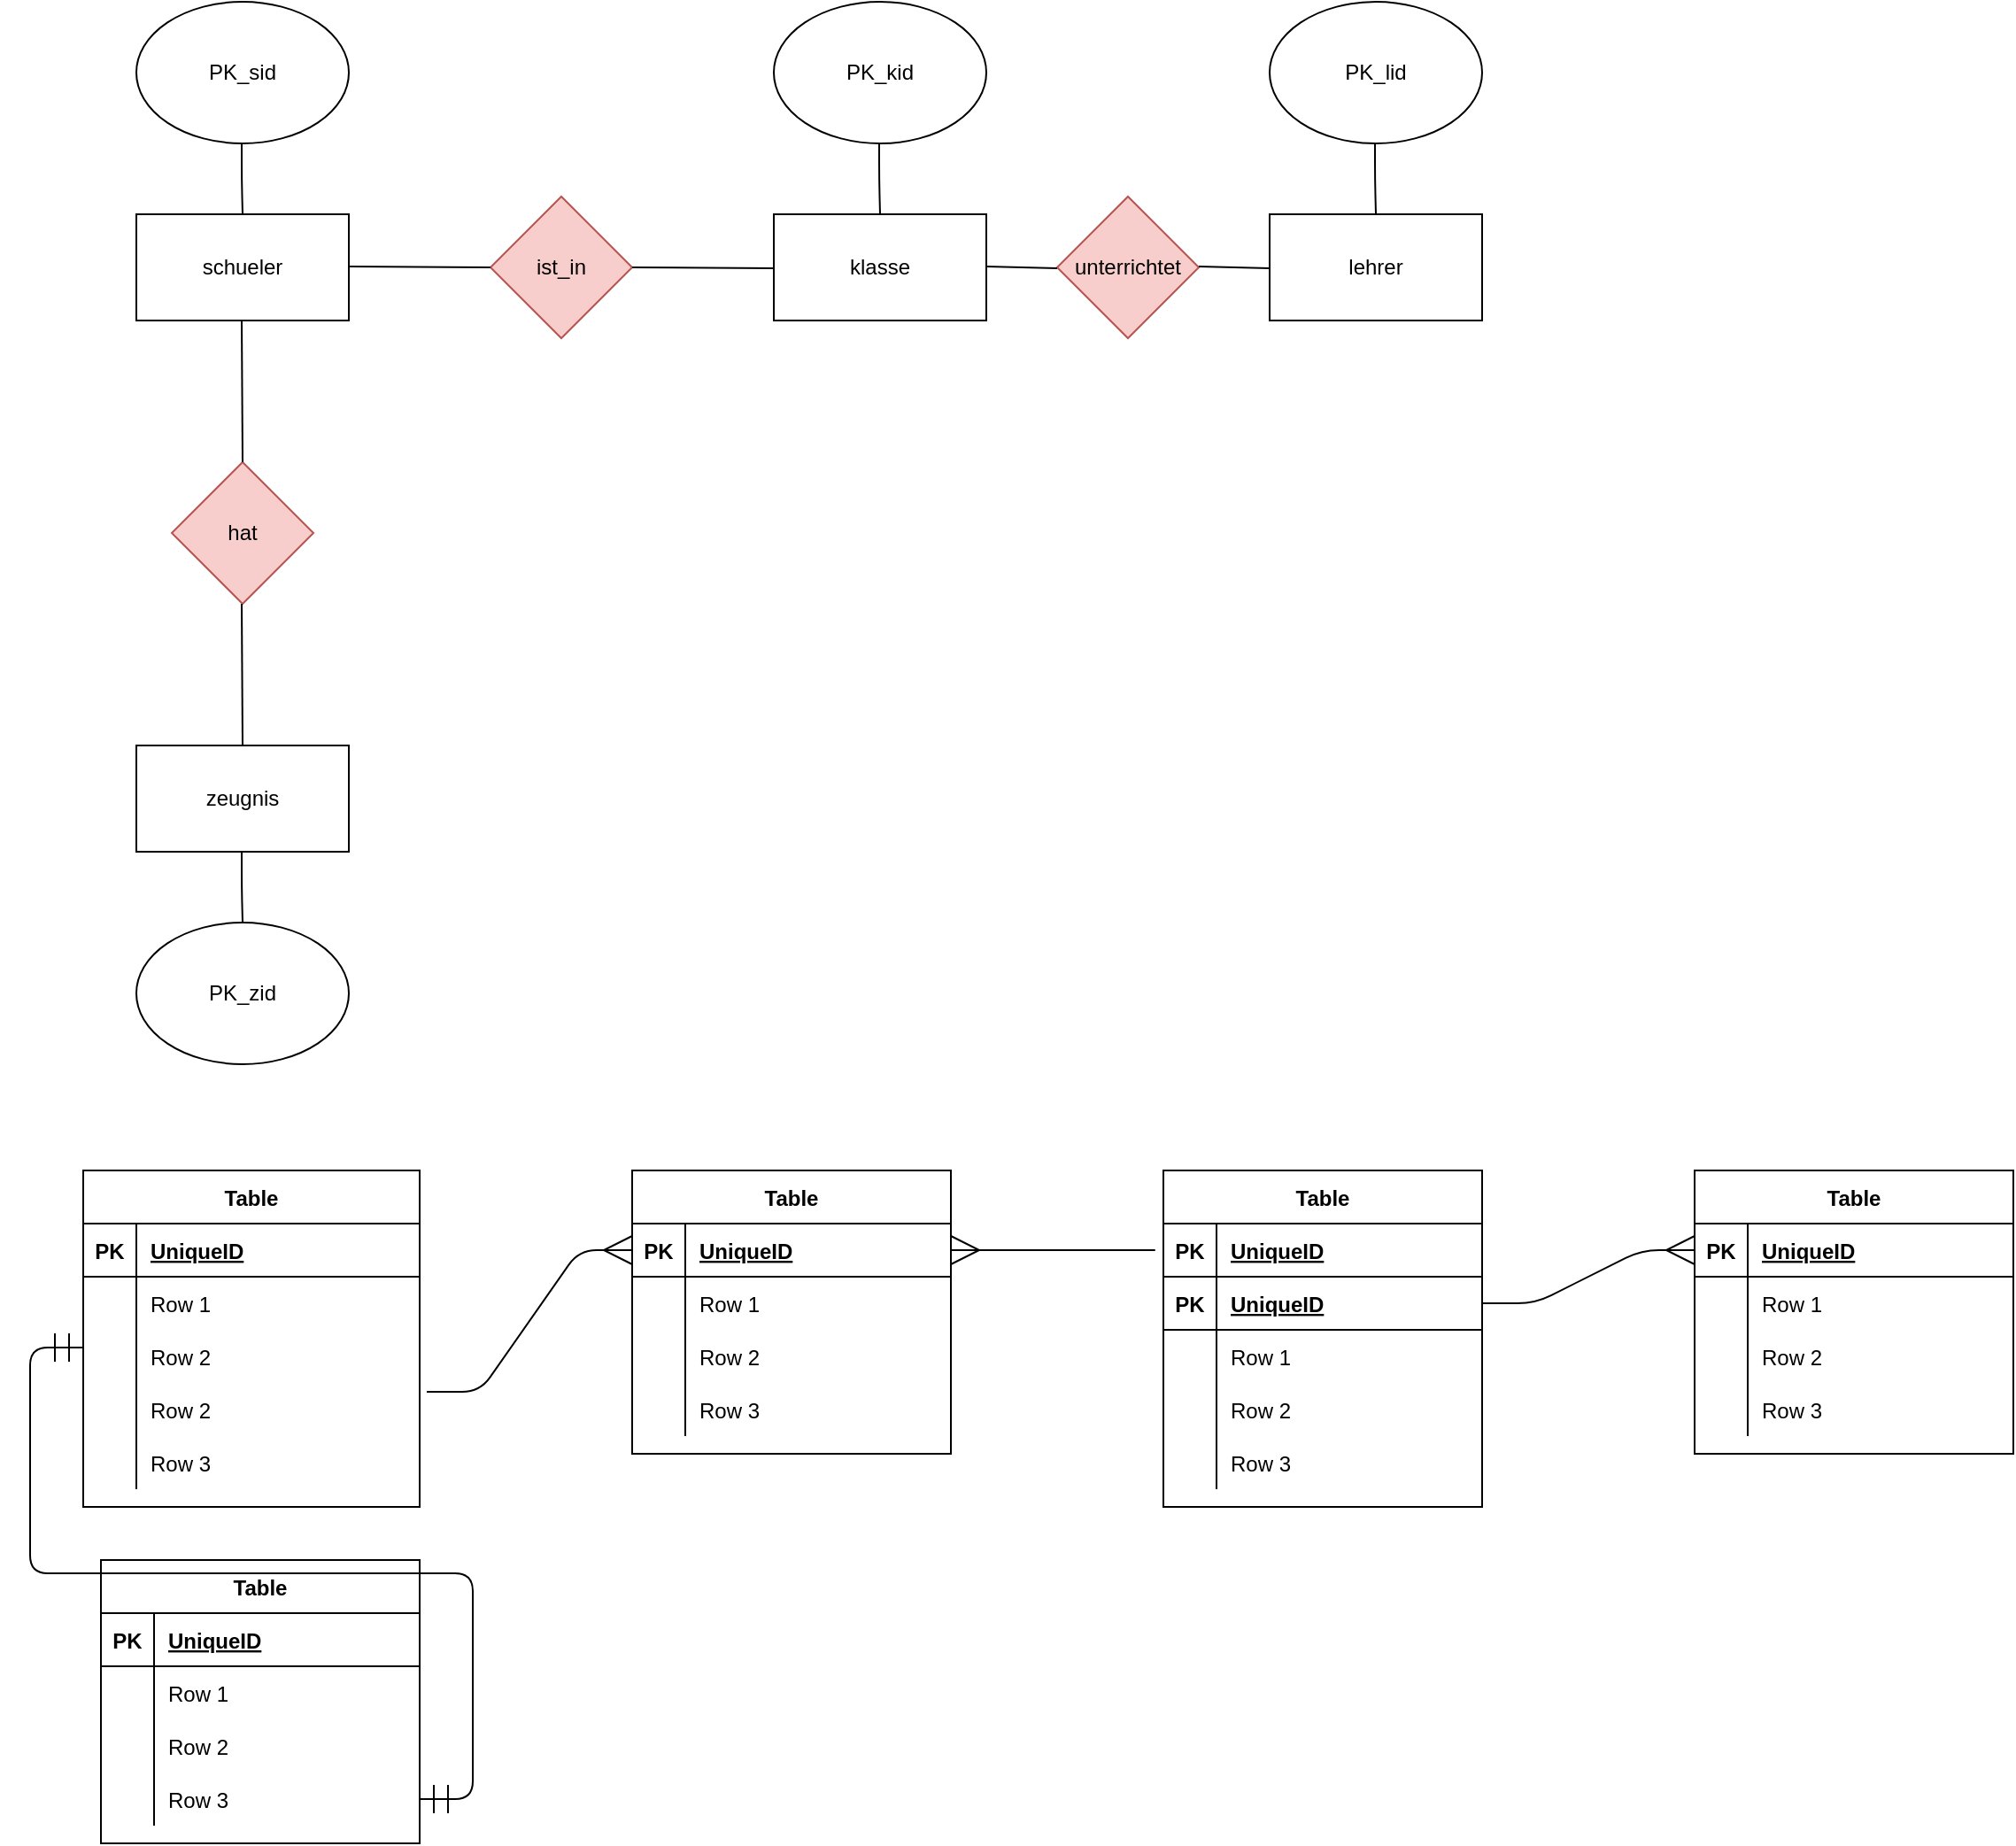 <mxfile version="15.3.5" type="github">
  <diagram id="l9zTHNvztt0lqTnB3oJu" name="Page-1">
    <mxGraphModel dx="2249" dy="882" grid="1" gridSize="10" guides="1" tooltips="1" connect="1" arrows="1" fold="1" page="1" pageScale="1" pageWidth="827" pageHeight="1169" math="0" shadow="0">
      <root>
        <mxCell id="0" />
        <mxCell id="1" parent="0" />
        <mxCell id="uwku8IthLI8MxS6yw4BB-1" value="schueler" style="rounded=0;whiteSpace=wrap;html=1;hachureGap=4;pointerEvents=0;" parent="1" vertex="1">
          <mxGeometry x="40" y="240" width="120" height="60" as="geometry" />
        </mxCell>
        <mxCell id="uwku8IthLI8MxS6yw4BB-2" value="ist_in" style="rhombus;whiteSpace=wrap;html=1;hachureGap=4;pointerEvents=0;fillColor=#f8cecc;strokeColor=#b85450;" parent="1" vertex="1">
          <mxGeometry x="240" y="230" width="80" height="80" as="geometry" />
        </mxCell>
        <mxCell id="uwku8IthLI8MxS6yw4BB-3" value="klasse" style="rounded=0;whiteSpace=wrap;html=1;hachureGap=4;pointerEvents=0;" parent="1" vertex="1">
          <mxGeometry x="400" y="240" width="120" height="60" as="geometry" />
        </mxCell>
        <mxCell id="uwku8IthLI8MxS6yw4BB-4" value="zeugnis" style="rounded=0;whiteSpace=wrap;html=1;hachureGap=4;pointerEvents=0;" parent="1" vertex="1">
          <mxGeometry x="40" y="540" width="120" height="60" as="geometry" />
        </mxCell>
        <mxCell id="uwku8IthLI8MxS6yw4BB-5" value="hat" style="rhombus;whiteSpace=wrap;html=1;hachureGap=4;pointerEvents=0;fillColor=#f8cecc;strokeColor=#b85450;" parent="1" vertex="1">
          <mxGeometry x="60" y="380" width="80" height="80" as="geometry" />
        </mxCell>
        <mxCell id="uwku8IthLI8MxS6yw4BB-6" value="lehrer" style="rounded=0;whiteSpace=wrap;html=1;hachureGap=4;pointerEvents=0;" parent="1" vertex="1">
          <mxGeometry x="680" y="240" width="120" height="60" as="geometry" />
        </mxCell>
        <mxCell id="uwku8IthLI8MxS6yw4BB-7" value="unterrichtet" style="rhombus;whiteSpace=wrap;html=1;hachureGap=4;pointerEvents=0;fillColor=#f8cecc;strokeColor=#b85450;" parent="1" vertex="1">
          <mxGeometry x="560" y="230" width="80" height="80" as="geometry" />
        </mxCell>
        <mxCell id="uwku8IthLI8MxS6yw4BB-9" value="PK_zid" style="ellipse;whiteSpace=wrap;html=1;hachureGap=4;pointerEvents=0;" parent="1" vertex="1">
          <mxGeometry x="40" y="640" width="120" height="80" as="geometry" />
        </mxCell>
        <mxCell id="uwku8IthLI8MxS6yw4BB-10" value="PK_lid" style="ellipse;whiteSpace=wrap;html=1;hachureGap=4;pointerEvents=0;" parent="1" vertex="1">
          <mxGeometry x="680" y="120" width="120" height="80" as="geometry" />
        </mxCell>
        <mxCell id="uwku8IthLI8MxS6yw4BB-11" value="PK_kid" style="ellipse;whiteSpace=wrap;html=1;hachureGap=4;pointerEvents=0;" parent="1" vertex="1">
          <mxGeometry x="400" y="120" width="120" height="80" as="geometry" />
        </mxCell>
        <mxCell id="uwku8IthLI8MxS6yw4BB-12" value="PK_sid" style="ellipse;whiteSpace=wrap;html=1;hachureGap=4;pointerEvents=0;" parent="1" vertex="1">
          <mxGeometry x="40" y="120" width="120" height="80" as="geometry" />
        </mxCell>
        <mxCell id="uwku8IthLI8MxS6yw4BB-19" value="" style="endArrow=none;html=1;startSize=14;endSize=14;sourcePerimeterSpacing=8;targetPerimeterSpacing=8;" parent="1" edge="1">
          <mxGeometry width="50" height="50" relative="1" as="geometry">
            <mxPoint x="160" y="269.5" as="sourcePoint" />
            <mxPoint x="240" y="270" as="targetPoint" />
          </mxGeometry>
        </mxCell>
        <mxCell id="uwku8IthLI8MxS6yw4BB-20" value="" style="endArrow=none;html=1;startSize=14;endSize=14;sourcePerimeterSpacing=8;targetPerimeterSpacing=8;" parent="1" edge="1">
          <mxGeometry width="50" height="50" relative="1" as="geometry">
            <mxPoint x="320" y="270" as="sourcePoint" />
            <mxPoint x="400" y="270.5" as="targetPoint" />
          </mxGeometry>
        </mxCell>
        <mxCell id="uwku8IthLI8MxS6yw4BB-21" value="" style="endArrow=none;html=1;startSize=14;endSize=14;sourcePerimeterSpacing=8;targetPerimeterSpacing=8;" parent="1" edge="1">
          <mxGeometry width="50" height="50" relative="1" as="geometry">
            <mxPoint x="520" y="269.5" as="sourcePoint" />
            <mxPoint x="560" y="270.5" as="targetPoint" />
          </mxGeometry>
        </mxCell>
        <mxCell id="uwku8IthLI8MxS6yw4BB-22" value="" style="endArrow=none;html=1;startSize=14;endSize=14;sourcePerimeterSpacing=8;targetPerimeterSpacing=8;" parent="1" edge="1">
          <mxGeometry width="50" height="50" relative="1" as="geometry">
            <mxPoint x="640" y="269.5" as="sourcePoint" />
            <mxPoint x="680" y="270.5" as="targetPoint" />
          </mxGeometry>
        </mxCell>
        <mxCell id="uwku8IthLI8MxS6yw4BB-23" value="" style="endArrow=none;html=1;startSize=14;endSize=14;sourcePerimeterSpacing=8;targetPerimeterSpacing=8;" parent="1" edge="1">
          <mxGeometry width="50" height="50" relative="1" as="geometry">
            <mxPoint x="100" y="380" as="sourcePoint" />
            <mxPoint x="99.5" y="300" as="targetPoint" />
          </mxGeometry>
        </mxCell>
        <mxCell id="uwku8IthLI8MxS6yw4BB-24" value="" style="endArrow=none;html=1;startSize=14;endSize=14;sourcePerimeterSpacing=8;targetPerimeterSpacing=8;" parent="1" edge="1">
          <mxGeometry width="50" height="50" relative="1" as="geometry">
            <mxPoint x="100" y="540" as="sourcePoint" />
            <mxPoint x="99.5" y="460" as="targetPoint" />
          </mxGeometry>
        </mxCell>
        <mxCell id="uwku8IthLI8MxS6yw4BB-25" value="" style="endArrow=none;html=1;startSize=14;endSize=14;sourcePerimeterSpacing=8;targetPerimeterSpacing=8;" parent="1" edge="1">
          <mxGeometry width="50" height="50" relative="1" as="geometry">
            <mxPoint x="100" y="240" as="sourcePoint" />
            <mxPoint x="99.5" y="200" as="targetPoint" />
            <Array as="points">
              <mxPoint x="99.5" y="220" />
            </Array>
          </mxGeometry>
        </mxCell>
        <mxCell id="uwku8IthLI8MxS6yw4BB-29" value="" style="endArrow=none;html=1;startSize=14;endSize=14;sourcePerimeterSpacing=8;targetPerimeterSpacing=8;" parent="1" edge="1">
          <mxGeometry width="50" height="50" relative="1" as="geometry">
            <mxPoint x="460" y="240" as="sourcePoint" />
            <mxPoint x="459.5" y="200" as="targetPoint" />
            <Array as="points">
              <mxPoint x="459.5" y="220" />
            </Array>
          </mxGeometry>
        </mxCell>
        <mxCell id="uwku8IthLI8MxS6yw4BB-30" value="" style="endArrow=none;html=1;startSize=14;endSize=14;sourcePerimeterSpacing=8;targetPerimeterSpacing=8;" parent="1" edge="1">
          <mxGeometry width="50" height="50" relative="1" as="geometry">
            <mxPoint x="740" y="240" as="sourcePoint" />
            <mxPoint x="739.5" y="200" as="targetPoint" />
            <Array as="points">
              <mxPoint x="739.5" y="220" />
            </Array>
          </mxGeometry>
        </mxCell>
        <mxCell id="uwku8IthLI8MxS6yw4BB-31" value="" style="endArrow=none;html=1;startSize=14;endSize=14;sourcePerimeterSpacing=8;targetPerimeterSpacing=8;" parent="1" edge="1">
          <mxGeometry width="50" height="50" relative="1" as="geometry">
            <mxPoint x="100" y="640" as="sourcePoint" />
            <mxPoint x="99.5" y="600" as="targetPoint" />
            <Array as="points">
              <mxPoint x="99.5" y="620" />
            </Array>
          </mxGeometry>
        </mxCell>
        <mxCell id="_LBKoJAkZJesUVA8t2-P-1" value="Table" style="shape=table;startSize=30;container=1;collapsible=1;childLayout=tableLayout;fixedRows=1;rowLines=0;fontStyle=1;align=center;resizeLast=1;hachureGap=4;pointerEvents=0;" vertex="1" parent="1">
          <mxGeometry x="10" y="780" width="190" height="190" as="geometry" />
        </mxCell>
        <mxCell id="_LBKoJAkZJesUVA8t2-P-2" value="" style="shape=partialRectangle;collapsible=0;dropTarget=0;pointerEvents=0;fillColor=none;top=0;left=0;bottom=1;right=0;points=[[0,0.5],[1,0.5]];portConstraint=eastwest;" vertex="1" parent="_LBKoJAkZJesUVA8t2-P-1">
          <mxGeometry y="30" width="190" height="30" as="geometry" />
        </mxCell>
        <mxCell id="_LBKoJAkZJesUVA8t2-P-3" value="PK" style="shape=partialRectangle;connectable=0;fillColor=none;top=0;left=0;bottom=0;right=0;fontStyle=1;overflow=hidden;" vertex="1" parent="_LBKoJAkZJesUVA8t2-P-2">
          <mxGeometry width="30" height="30" as="geometry">
            <mxRectangle width="30" height="30" as="alternateBounds" />
          </mxGeometry>
        </mxCell>
        <mxCell id="_LBKoJAkZJesUVA8t2-P-4" value="UniqueID" style="shape=partialRectangle;connectable=0;fillColor=none;top=0;left=0;bottom=0;right=0;align=left;spacingLeft=6;fontStyle=5;overflow=hidden;" vertex="1" parent="_LBKoJAkZJesUVA8t2-P-2">
          <mxGeometry x="30" width="160" height="30" as="geometry">
            <mxRectangle width="160" height="30" as="alternateBounds" />
          </mxGeometry>
        </mxCell>
        <mxCell id="_LBKoJAkZJesUVA8t2-P-5" value="" style="shape=partialRectangle;collapsible=0;dropTarget=0;pointerEvents=0;fillColor=none;top=0;left=0;bottom=0;right=0;points=[[0,0.5],[1,0.5]];portConstraint=eastwest;" vertex="1" parent="_LBKoJAkZJesUVA8t2-P-1">
          <mxGeometry y="60" width="190" height="30" as="geometry" />
        </mxCell>
        <mxCell id="_LBKoJAkZJesUVA8t2-P-6" value="" style="shape=partialRectangle;connectable=0;fillColor=none;top=0;left=0;bottom=0;right=0;editable=1;overflow=hidden;" vertex="1" parent="_LBKoJAkZJesUVA8t2-P-5">
          <mxGeometry width="30" height="30" as="geometry">
            <mxRectangle width="30" height="30" as="alternateBounds" />
          </mxGeometry>
        </mxCell>
        <mxCell id="_LBKoJAkZJesUVA8t2-P-7" value="Row 1" style="shape=partialRectangle;connectable=0;fillColor=none;top=0;left=0;bottom=0;right=0;align=left;spacingLeft=6;overflow=hidden;" vertex="1" parent="_LBKoJAkZJesUVA8t2-P-5">
          <mxGeometry x="30" width="160" height="30" as="geometry">
            <mxRectangle width="160" height="30" as="alternateBounds" />
          </mxGeometry>
        </mxCell>
        <mxCell id="_LBKoJAkZJesUVA8t2-P-68" value="" style="shape=partialRectangle;collapsible=0;dropTarget=0;pointerEvents=0;fillColor=none;top=0;left=0;bottom=0;right=0;points=[[0,0.5],[1,0.5]];portConstraint=eastwest;" vertex="1" parent="_LBKoJAkZJesUVA8t2-P-1">
          <mxGeometry y="90" width="190" height="30" as="geometry" />
        </mxCell>
        <mxCell id="_LBKoJAkZJesUVA8t2-P-69" value="" style="shape=partialRectangle;connectable=0;fillColor=none;top=0;left=0;bottom=0;right=0;editable=1;overflow=hidden;" vertex="1" parent="_LBKoJAkZJesUVA8t2-P-68">
          <mxGeometry width="30" height="30" as="geometry">
            <mxRectangle width="30" height="30" as="alternateBounds" />
          </mxGeometry>
        </mxCell>
        <mxCell id="_LBKoJAkZJesUVA8t2-P-70" value="Row 2" style="shape=partialRectangle;connectable=0;fillColor=none;top=0;left=0;bottom=0;right=0;align=left;spacingLeft=6;overflow=hidden;" vertex="1" parent="_LBKoJAkZJesUVA8t2-P-68">
          <mxGeometry x="30" width="160" height="30" as="geometry">
            <mxRectangle width="160" height="30" as="alternateBounds" />
          </mxGeometry>
        </mxCell>
        <mxCell id="_LBKoJAkZJesUVA8t2-P-8" value="" style="shape=partialRectangle;collapsible=0;dropTarget=0;pointerEvents=0;fillColor=none;top=0;left=0;bottom=0;right=0;points=[[0,0.5],[1,0.5]];portConstraint=eastwest;" vertex="1" parent="_LBKoJAkZJesUVA8t2-P-1">
          <mxGeometry y="120" width="190" height="30" as="geometry" />
        </mxCell>
        <mxCell id="_LBKoJAkZJesUVA8t2-P-9" value="" style="shape=partialRectangle;connectable=0;fillColor=none;top=0;left=0;bottom=0;right=0;editable=1;overflow=hidden;" vertex="1" parent="_LBKoJAkZJesUVA8t2-P-8">
          <mxGeometry width="30" height="30" as="geometry">
            <mxRectangle width="30" height="30" as="alternateBounds" />
          </mxGeometry>
        </mxCell>
        <mxCell id="_LBKoJAkZJesUVA8t2-P-10" value="Row 2" style="shape=partialRectangle;connectable=0;fillColor=none;top=0;left=0;bottom=0;right=0;align=left;spacingLeft=6;overflow=hidden;" vertex="1" parent="_LBKoJAkZJesUVA8t2-P-8">
          <mxGeometry x="30" width="160" height="30" as="geometry">
            <mxRectangle width="160" height="30" as="alternateBounds" />
          </mxGeometry>
        </mxCell>
        <mxCell id="_LBKoJAkZJesUVA8t2-P-11" value="" style="shape=partialRectangle;collapsible=0;dropTarget=0;pointerEvents=0;fillColor=none;top=0;left=0;bottom=0;right=0;points=[[0,0.5],[1,0.5]];portConstraint=eastwest;" vertex="1" parent="_LBKoJAkZJesUVA8t2-P-1">
          <mxGeometry y="150" width="190" height="30" as="geometry" />
        </mxCell>
        <mxCell id="_LBKoJAkZJesUVA8t2-P-12" value="" style="shape=partialRectangle;connectable=0;fillColor=none;top=0;left=0;bottom=0;right=0;editable=1;overflow=hidden;" vertex="1" parent="_LBKoJAkZJesUVA8t2-P-11">
          <mxGeometry width="30" height="30" as="geometry">
            <mxRectangle width="30" height="30" as="alternateBounds" />
          </mxGeometry>
        </mxCell>
        <mxCell id="_LBKoJAkZJesUVA8t2-P-13" value="Row 3" style="shape=partialRectangle;connectable=0;fillColor=none;top=0;left=0;bottom=0;right=0;align=left;spacingLeft=6;overflow=hidden;" vertex="1" parent="_LBKoJAkZJesUVA8t2-P-11">
          <mxGeometry x="30" width="160" height="30" as="geometry">
            <mxRectangle width="160" height="30" as="alternateBounds" />
          </mxGeometry>
        </mxCell>
        <mxCell id="_LBKoJAkZJesUVA8t2-P-14" value="Table" style="shape=table;startSize=30;container=1;collapsible=1;childLayout=tableLayout;fixedRows=1;rowLines=0;fontStyle=1;align=center;resizeLast=1;hachureGap=4;pointerEvents=0;" vertex="1" parent="1">
          <mxGeometry x="20" y="1000" width="180" height="160" as="geometry" />
        </mxCell>
        <mxCell id="_LBKoJAkZJesUVA8t2-P-15" value="" style="shape=partialRectangle;collapsible=0;dropTarget=0;pointerEvents=0;fillColor=none;top=0;left=0;bottom=1;right=0;points=[[0,0.5],[1,0.5]];portConstraint=eastwest;" vertex="1" parent="_LBKoJAkZJesUVA8t2-P-14">
          <mxGeometry y="30" width="180" height="30" as="geometry" />
        </mxCell>
        <mxCell id="_LBKoJAkZJesUVA8t2-P-16" value="PK" style="shape=partialRectangle;connectable=0;fillColor=none;top=0;left=0;bottom=0;right=0;fontStyle=1;overflow=hidden;" vertex="1" parent="_LBKoJAkZJesUVA8t2-P-15">
          <mxGeometry width="30" height="30" as="geometry">
            <mxRectangle width="30" height="30" as="alternateBounds" />
          </mxGeometry>
        </mxCell>
        <mxCell id="_LBKoJAkZJesUVA8t2-P-17" value="UniqueID" style="shape=partialRectangle;connectable=0;fillColor=none;top=0;left=0;bottom=0;right=0;align=left;spacingLeft=6;fontStyle=5;overflow=hidden;" vertex="1" parent="_LBKoJAkZJesUVA8t2-P-15">
          <mxGeometry x="30" width="150" height="30" as="geometry">
            <mxRectangle width="150" height="30" as="alternateBounds" />
          </mxGeometry>
        </mxCell>
        <mxCell id="_LBKoJAkZJesUVA8t2-P-18" value="" style="shape=partialRectangle;collapsible=0;dropTarget=0;pointerEvents=0;fillColor=none;top=0;left=0;bottom=0;right=0;points=[[0,0.5],[1,0.5]];portConstraint=eastwest;" vertex="1" parent="_LBKoJAkZJesUVA8t2-P-14">
          <mxGeometry y="60" width="180" height="30" as="geometry" />
        </mxCell>
        <mxCell id="_LBKoJAkZJesUVA8t2-P-19" value="" style="shape=partialRectangle;connectable=0;fillColor=none;top=0;left=0;bottom=0;right=0;editable=1;overflow=hidden;" vertex="1" parent="_LBKoJAkZJesUVA8t2-P-18">
          <mxGeometry width="30" height="30" as="geometry">
            <mxRectangle width="30" height="30" as="alternateBounds" />
          </mxGeometry>
        </mxCell>
        <mxCell id="_LBKoJAkZJesUVA8t2-P-20" value="Row 1" style="shape=partialRectangle;connectable=0;fillColor=none;top=0;left=0;bottom=0;right=0;align=left;spacingLeft=6;overflow=hidden;" vertex="1" parent="_LBKoJAkZJesUVA8t2-P-18">
          <mxGeometry x="30" width="150" height="30" as="geometry">
            <mxRectangle width="150" height="30" as="alternateBounds" />
          </mxGeometry>
        </mxCell>
        <mxCell id="_LBKoJAkZJesUVA8t2-P-21" value="" style="shape=partialRectangle;collapsible=0;dropTarget=0;pointerEvents=0;fillColor=none;top=0;left=0;bottom=0;right=0;points=[[0,0.5],[1,0.5]];portConstraint=eastwest;" vertex="1" parent="_LBKoJAkZJesUVA8t2-P-14">
          <mxGeometry y="90" width="180" height="30" as="geometry" />
        </mxCell>
        <mxCell id="_LBKoJAkZJesUVA8t2-P-22" value="" style="shape=partialRectangle;connectable=0;fillColor=none;top=0;left=0;bottom=0;right=0;editable=1;overflow=hidden;" vertex="1" parent="_LBKoJAkZJesUVA8t2-P-21">
          <mxGeometry width="30" height="30" as="geometry">
            <mxRectangle width="30" height="30" as="alternateBounds" />
          </mxGeometry>
        </mxCell>
        <mxCell id="_LBKoJAkZJesUVA8t2-P-23" value="Row 2" style="shape=partialRectangle;connectable=0;fillColor=none;top=0;left=0;bottom=0;right=0;align=left;spacingLeft=6;overflow=hidden;" vertex="1" parent="_LBKoJAkZJesUVA8t2-P-21">
          <mxGeometry x="30" width="150" height="30" as="geometry">
            <mxRectangle width="150" height="30" as="alternateBounds" />
          </mxGeometry>
        </mxCell>
        <mxCell id="_LBKoJAkZJesUVA8t2-P-24" value="" style="shape=partialRectangle;collapsible=0;dropTarget=0;pointerEvents=0;fillColor=none;top=0;left=0;bottom=0;right=0;points=[[0,0.5],[1,0.5]];portConstraint=eastwest;" vertex="1" parent="_LBKoJAkZJesUVA8t2-P-14">
          <mxGeometry y="120" width="180" height="30" as="geometry" />
        </mxCell>
        <mxCell id="_LBKoJAkZJesUVA8t2-P-25" value="" style="shape=partialRectangle;connectable=0;fillColor=none;top=0;left=0;bottom=0;right=0;editable=1;overflow=hidden;" vertex="1" parent="_LBKoJAkZJesUVA8t2-P-24">
          <mxGeometry width="30" height="30" as="geometry">
            <mxRectangle width="30" height="30" as="alternateBounds" />
          </mxGeometry>
        </mxCell>
        <mxCell id="_LBKoJAkZJesUVA8t2-P-26" value="Row 3" style="shape=partialRectangle;connectable=0;fillColor=none;top=0;left=0;bottom=0;right=0;align=left;spacingLeft=6;overflow=hidden;" vertex="1" parent="_LBKoJAkZJesUVA8t2-P-24">
          <mxGeometry x="30" width="150" height="30" as="geometry">
            <mxRectangle width="150" height="30" as="alternateBounds" />
          </mxGeometry>
        </mxCell>
        <mxCell id="_LBKoJAkZJesUVA8t2-P-27" value="Table" style="shape=table;startSize=30;container=1;collapsible=1;childLayout=tableLayout;fixedRows=1;rowLines=0;fontStyle=1;align=center;resizeLast=1;hachureGap=4;pointerEvents=0;" vertex="1" parent="1">
          <mxGeometry x="320" y="780" width="180" height="160" as="geometry" />
        </mxCell>
        <mxCell id="_LBKoJAkZJesUVA8t2-P-28" value="" style="shape=partialRectangle;collapsible=0;dropTarget=0;pointerEvents=0;fillColor=none;top=0;left=0;bottom=1;right=0;points=[[0,0.5],[1,0.5]];portConstraint=eastwest;" vertex="1" parent="_LBKoJAkZJesUVA8t2-P-27">
          <mxGeometry y="30" width="180" height="30" as="geometry" />
        </mxCell>
        <mxCell id="_LBKoJAkZJesUVA8t2-P-29" value="PK" style="shape=partialRectangle;connectable=0;fillColor=none;top=0;left=0;bottom=0;right=0;fontStyle=1;overflow=hidden;" vertex="1" parent="_LBKoJAkZJesUVA8t2-P-28">
          <mxGeometry width="30" height="30" as="geometry">
            <mxRectangle width="30" height="30" as="alternateBounds" />
          </mxGeometry>
        </mxCell>
        <mxCell id="_LBKoJAkZJesUVA8t2-P-30" value="UniqueID" style="shape=partialRectangle;connectable=0;fillColor=none;top=0;left=0;bottom=0;right=0;align=left;spacingLeft=6;fontStyle=5;overflow=hidden;" vertex="1" parent="_LBKoJAkZJesUVA8t2-P-28">
          <mxGeometry x="30" width="150" height="30" as="geometry">
            <mxRectangle width="150" height="30" as="alternateBounds" />
          </mxGeometry>
        </mxCell>
        <mxCell id="_LBKoJAkZJesUVA8t2-P-31" value="" style="shape=partialRectangle;collapsible=0;dropTarget=0;pointerEvents=0;fillColor=none;top=0;left=0;bottom=0;right=0;points=[[0,0.5],[1,0.5]];portConstraint=eastwest;" vertex="1" parent="_LBKoJAkZJesUVA8t2-P-27">
          <mxGeometry y="60" width="180" height="30" as="geometry" />
        </mxCell>
        <mxCell id="_LBKoJAkZJesUVA8t2-P-32" value="" style="shape=partialRectangle;connectable=0;fillColor=none;top=0;left=0;bottom=0;right=0;editable=1;overflow=hidden;" vertex="1" parent="_LBKoJAkZJesUVA8t2-P-31">
          <mxGeometry width="30" height="30" as="geometry">
            <mxRectangle width="30" height="30" as="alternateBounds" />
          </mxGeometry>
        </mxCell>
        <mxCell id="_LBKoJAkZJesUVA8t2-P-33" value="Row 1" style="shape=partialRectangle;connectable=0;fillColor=none;top=0;left=0;bottom=0;right=0;align=left;spacingLeft=6;overflow=hidden;" vertex="1" parent="_LBKoJAkZJesUVA8t2-P-31">
          <mxGeometry x="30" width="150" height="30" as="geometry">
            <mxRectangle width="150" height="30" as="alternateBounds" />
          </mxGeometry>
        </mxCell>
        <mxCell id="_LBKoJAkZJesUVA8t2-P-34" value="" style="shape=partialRectangle;collapsible=0;dropTarget=0;pointerEvents=0;fillColor=none;top=0;left=0;bottom=0;right=0;points=[[0,0.5],[1,0.5]];portConstraint=eastwest;" vertex="1" parent="_LBKoJAkZJesUVA8t2-P-27">
          <mxGeometry y="90" width="180" height="30" as="geometry" />
        </mxCell>
        <mxCell id="_LBKoJAkZJesUVA8t2-P-35" value="" style="shape=partialRectangle;connectable=0;fillColor=none;top=0;left=0;bottom=0;right=0;editable=1;overflow=hidden;" vertex="1" parent="_LBKoJAkZJesUVA8t2-P-34">
          <mxGeometry width="30" height="30" as="geometry">
            <mxRectangle width="30" height="30" as="alternateBounds" />
          </mxGeometry>
        </mxCell>
        <mxCell id="_LBKoJAkZJesUVA8t2-P-36" value="Row 2" style="shape=partialRectangle;connectable=0;fillColor=none;top=0;left=0;bottom=0;right=0;align=left;spacingLeft=6;overflow=hidden;" vertex="1" parent="_LBKoJAkZJesUVA8t2-P-34">
          <mxGeometry x="30" width="150" height="30" as="geometry">
            <mxRectangle width="150" height="30" as="alternateBounds" />
          </mxGeometry>
        </mxCell>
        <mxCell id="_LBKoJAkZJesUVA8t2-P-37" value="" style="shape=partialRectangle;collapsible=0;dropTarget=0;pointerEvents=0;fillColor=none;top=0;left=0;bottom=0;right=0;points=[[0,0.5],[1,0.5]];portConstraint=eastwest;" vertex="1" parent="_LBKoJAkZJesUVA8t2-P-27">
          <mxGeometry y="120" width="180" height="30" as="geometry" />
        </mxCell>
        <mxCell id="_LBKoJAkZJesUVA8t2-P-38" value="" style="shape=partialRectangle;connectable=0;fillColor=none;top=0;left=0;bottom=0;right=0;editable=1;overflow=hidden;" vertex="1" parent="_LBKoJAkZJesUVA8t2-P-37">
          <mxGeometry width="30" height="30" as="geometry">
            <mxRectangle width="30" height="30" as="alternateBounds" />
          </mxGeometry>
        </mxCell>
        <mxCell id="_LBKoJAkZJesUVA8t2-P-39" value="Row 3" style="shape=partialRectangle;connectable=0;fillColor=none;top=0;left=0;bottom=0;right=0;align=left;spacingLeft=6;overflow=hidden;" vertex="1" parent="_LBKoJAkZJesUVA8t2-P-37">
          <mxGeometry x="30" width="150" height="30" as="geometry">
            <mxRectangle width="150" height="30" as="alternateBounds" />
          </mxGeometry>
        </mxCell>
        <mxCell id="_LBKoJAkZJesUVA8t2-P-40" value="Table" style="shape=table;startSize=30;container=1;collapsible=1;childLayout=tableLayout;fixedRows=1;rowLines=0;fontStyle=1;align=center;resizeLast=1;hachureGap=4;pointerEvents=0;" vertex="1" parent="1">
          <mxGeometry x="620" y="780" width="180" height="190" as="geometry" />
        </mxCell>
        <mxCell id="_LBKoJAkZJesUVA8t2-P-74" value="" style="shape=partialRectangle;collapsible=0;dropTarget=0;pointerEvents=0;fillColor=none;top=0;left=0;bottom=1;right=0;points=[[0,0.5],[1,0.5]];portConstraint=eastwest;" vertex="1" parent="_LBKoJAkZJesUVA8t2-P-40">
          <mxGeometry y="30" width="180" height="30" as="geometry" />
        </mxCell>
        <mxCell id="_LBKoJAkZJesUVA8t2-P-75" value="PK" style="shape=partialRectangle;connectable=0;fillColor=none;top=0;left=0;bottom=0;right=0;fontStyle=1;overflow=hidden;" vertex="1" parent="_LBKoJAkZJesUVA8t2-P-74">
          <mxGeometry width="30" height="30" as="geometry">
            <mxRectangle width="30" height="30" as="alternateBounds" />
          </mxGeometry>
        </mxCell>
        <mxCell id="_LBKoJAkZJesUVA8t2-P-76" value="UniqueID" style="shape=partialRectangle;connectable=0;fillColor=none;top=0;left=0;bottom=0;right=0;align=left;spacingLeft=6;fontStyle=5;overflow=hidden;" vertex="1" parent="_LBKoJAkZJesUVA8t2-P-74">
          <mxGeometry x="30" width="150" height="30" as="geometry">
            <mxRectangle width="150" height="30" as="alternateBounds" />
          </mxGeometry>
        </mxCell>
        <mxCell id="_LBKoJAkZJesUVA8t2-P-41" value="" style="shape=partialRectangle;collapsible=0;dropTarget=0;pointerEvents=0;fillColor=none;top=0;left=0;bottom=1;right=0;points=[[0,0.5],[1,0.5]];portConstraint=eastwest;" vertex="1" parent="_LBKoJAkZJesUVA8t2-P-40">
          <mxGeometry y="60" width="180" height="30" as="geometry" />
        </mxCell>
        <mxCell id="_LBKoJAkZJesUVA8t2-P-42" value="PK" style="shape=partialRectangle;connectable=0;fillColor=none;top=0;left=0;bottom=0;right=0;fontStyle=1;overflow=hidden;" vertex="1" parent="_LBKoJAkZJesUVA8t2-P-41">
          <mxGeometry width="30" height="30" as="geometry">
            <mxRectangle width="30" height="30" as="alternateBounds" />
          </mxGeometry>
        </mxCell>
        <mxCell id="_LBKoJAkZJesUVA8t2-P-43" value="UniqueID" style="shape=partialRectangle;connectable=0;fillColor=none;top=0;left=0;bottom=0;right=0;align=left;spacingLeft=6;fontStyle=5;overflow=hidden;" vertex="1" parent="_LBKoJAkZJesUVA8t2-P-41">
          <mxGeometry x="30" width="150" height="30" as="geometry">
            <mxRectangle width="150" height="30" as="alternateBounds" />
          </mxGeometry>
        </mxCell>
        <mxCell id="_LBKoJAkZJesUVA8t2-P-44" value="" style="shape=partialRectangle;collapsible=0;dropTarget=0;pointerEvents=0;fillColor=none;top=0;left=0;bottom=0;right=0;points=[[0,0.5],[1,0.5]];portConstraint=eastwest;" vertex="1" parent="_LBKoJAkZJesUVA8t2-P-40">
          <mxGeometry y="90" width="180" height="30" as="geometry" />
        </mxCell>
        <mxCell id="_LBKoJAkZJesUVA8t2-P-45" value="" style="shape=partialRectangle;connectable=0;fillColor=none;top=0;left=0;bottom=0;right=0;editable=1;overflow=hidden;" vertex="1" parent="_LBKoJAkZJesUVA8t2-P-44">
          <mxGeometry width="30" height="30" as="geometry">
            <mxRectangle width="30" height="30" as="alternateBounds" />
          </mxGeometry>
        </mxCell>
        <mxCell id="_LBKoJAkZJesUVA8t2-P-46" value="Row 1" style="shape=partialRectangle;connectable=0;fillColor=none;top=0;left=0;bottom=0;right=0;align=left;spacingLeft=6;overflow=hidden;" vertex="1" parent="_LBKoJAkZJesUVA8t2-P-44">
          <mxGeometry x="30" width="150" height="30" as="geometry">
            <mxRectangle width="150" height="30" as="alternateBounds" />
          </mxGeometry>
        </mxCell>
        <mxCell id="_LBKoJAkZJesUVA8t2-P-47" value="" style="shape=partialRectangle;collapsible=0;dropTarget=0;pointerEvents=0;fillColor=none;top=0;left=0;bottom=0;right=0;points=[[0,0.5],[1,0.5]];portConstraint=eastwest;" vertex="1" parent="_LBKoJAkZJesUVA8t2-P-40">
          <mxGeometry y="120" width="180" height="30" as="geometry" />
        </mxCell>
        <mxCell id="_LBKoJAkZJesUVA8t2-P-48" value="" style="shape=partialRectangle;connectable=0;fillColor=none;top=0;left=0;bottom=0;right=0;editable=1;overflow=hidden;" vertex="1" parent="_LBKoJAkZJesUVA8t2-P-47">
          <mxGeometry width="30" height="30" as="geometry">
            <mxRectangle width="30" height="30" as="alternateBounds" />
          </mxGeometry>
        </mxCell>
        <mxCell id="_LBKoJAkZJesUVA8t2-P-49" value="Row 2" style="shape=partialRectangle;connectable=0;fillColor=none;top=0;left=0;bottom=0;right=0;align=left;spacingLeft=6;overflow=hidden;" vertex="1" parent="_LBKoJAkZJesUVA8t2-P-47">
          <mxGeometry x="30" width="150" height="30" as="geometry">
            <mxRectangle width="150" height="30" as="alternateBounds" />
          </mxGeometry>
        </mxCell>
        <mxCell id="_LBKoJAkZJesUVA8t2-P-50" value="" style="shape=partialRectangle;collapsible=0;dropTarget=0;pointerEvents=0;fillColor=none;top=0;left=0;bottom=0;right=0;points=[[0,0.5],[1,0.5]];portConstraint=eastwest;" vertex="1" parent="_LBKoJAkZJesUVA8t2-P-40">
          <mxGeometry y="150" width="180" height="30" as="geometry" />
        </mxCell>
        <mxCell id="_LBKoJAkZJesUVA8t2-P-51" value="" style="shape=partialRectangle;connectable=0;fillColor=none;top=0;left=0;bottom=0;right=0;editable=1;overflow=hidden;" vertex="1" parent="_LBKoJAkZJesUVA8t2-P-50">
          <mxGeometry width="30" height="30" as="geometry">
            <mxRectangle width="30" height="30" as="alternateBounds" />
          </mxGeometry>
        </mxCell>
        <mxCell id="_LBKoJAkZJesUVA8t2-P-52" value="Row 3" style="shape=partialRectangle;connectable=0;fillColor=none;top=0;left=0;bottom=0;right=0;align=left;spacingLeft=6;overflow=hidden;" vertex="1" parent="_LBKoJAkZJesUVA8t2-P-50">
          <mxGeometry x="30" width="150" height="30" as="geometry">
            <mxRectangle width="150" height="30" as="alternateBounds" />
          </mxGeometry>
        </mxCell>
        <mxCell id="_LBKoJAkZJesUVA8t2-P-53" value="Table" style="shape=table;startSize=30;container=1;collapsible=1;childLayout=tableLayout;fixedRows=1;rowLines=0;fontStyle=1;align=center;resizeLast=1;hachureGap=4;pointerEvents=0;" vertex="1" parent="1">
          <mxGeometry x="920" y="780" width="180" height="160" as="geometry" />
        </mxCell>
        <mxCell id="_LBKoJAkZJesUVA8t2-P-54" value="" style="shape=partialRectangle;collapsible=0;dropTarget=0;pointerEvents=0;fillColor=none;top=0;left=0;bottom=1;right=0;points=[[0,0.5],[1,0.5]];portConstraint=eastwest;" vertex="1" parent="_LBKoJAkZJesUVA8t2-P-53">
          <mxGeometry y="30" width="180" height="30" as="geometry" />
        </mxCell>
        <mxCell id="_LBKoJAkZJesUVA8t2-P-55" value="PK" style="shape=partialRectangle;connectable=0;fillColor=none;top=0;left=0;bottom=0;right=0;fontStyle=1;overflow=hidden;" vertex="1" parent="_LBKoJAkZJesUVA8t2-P-54">
          <mxGeometry width="30" height="30" as="geometry">
            <mxRectangle width="30" height="30" as="alternateBounds" />
          </mxGeometry>
        </mxCell>
        <mxCell id="_LBKoJAkZJesUVA8t2-P-56" value="UniqueID" style="shape=partialRectangle;connectable=0;fillColor=none;top=0;left=0;bottom=0;right=0;align=left;spacingLeft=6;fontStyle=5;overflow=hidden;" vertex="1" parent="_LBKoJAkZJesUVA8t2-P-54">
          <mxGeometry x="30" width="150" height="30" as="geometry">
            <mxRectangle width="150" height="30" as="alternateBounds" />
          </mxGeometry>
        </mxCell>
        <mxCell id="_LBKoJAkZJesUVA8t2-P-57" value="" style="shape=partialRectangle;collapsible=0;dropTarget=0;pointerEvents=0;fillColor=none;top=0;left=0;bottom=0;right=0;points=[[0,0.5],[1,0.5]];portConstraint=eastwest;" vertex="1" parent="_LBKoJAkZJesUVA8t2-P-53">
          <mxGeometry y="60" width="180" height="30" as="geometry" />
        </mxCell>
        <mxCell id="_LBKoJAkZJesUVA8t2-P-58" value="" style="shape=partialRectangle;connectable=0;fillColor=none;top=0;left=0;bottom=0;right=0;editable=1;overflow=hidden;" vertex="1" parent="_LBKoJAkZJesUVA8t2-P-57">
          <mxGeometry width="30" height="30" as="geometry">
            <mxRectangle width="30" height="30" as="alternateBounds" />
          </mxGeometry>
        </mxCell>
        <mxCell id="_LBKoJAkZJesUVA8t2-P-59" value="Row 1" style="shape=partialRectangle;connectable=0;fillColor=none;top=0;left=0;bottom=0;right=0;align=left;spacingLeft=6;overflow=hidden;" vertex="1" parent="_LBKoJAkZJesUVA8t2-P-57">
          <mxGeometry x="30" width="150" height="30" as="geometry">
            <mxRectangle width="150" height="30" as="alternateBounds" />
          </mxGeometry>
        </mxCell>
        <mxCell id="_LBKoJAkZJesUVA8t2-P-60" value="" style="shape=partialRectangle;collapsible=0;dropTarget=0;pointerEvents=0;fillColor=none;top=0;left=0;bottom=0;right=0;points=[[0,0.5],[1,0.5]];portConstraint=eastwest;" vertex="1" parent="_LBKoJAkZJesUVA8t2-P-53">
          <mxGeometry y="90" width="180" height="30" as="geometry" />
        </mxCell>
        <mxCell id="_LBKoJAkZJesUVA8t2-P-61" value="" style="shape=partialRectangle;connectable=0;fillColor=none;top=0;left=0;bottom=0;right=0;editable=1;overflow=hidden;" vertex="1" parent="_LBKoJAkZJesUVA8t2-P-60">
          <mxGeometry width="30" height="30" as="geometry">
            <mxRectangle width="30" height="30" as="alternateBounds" />
          </mxGeometry>
        </mxCell>
        <mxCell id="_LBKoJAkZJesUVA8t2-P-62" value="Row 2" style="shape=partialRectangle;connectable=0;fillColor=none;top=0;left=0;bottom=0;right=0;align=left;spacingLeft=6;overflow=hidden;" vertex="1" parent="_LBKoJAkZJesUVA8t2-P-60">
          <mxGeometry x="30" width="150" height="30" as="geometry">
            <mxRectangle width="150" height="30" as="alternateBounds" />
          </mxGeometry>
        </mxCell>
        <mxCell id="_LBKoJAkZJesUVA8t2-P-63" value="" style="shape=partialRectangle;collapsible=0;dropTarget=0;pointerEvents=0;fillColor=none;top=0;left=0;bottom=0;right=0;points=[[0,0.5],[1,0.5]];portConstraint=eastwest;" vertex="1" parent="_LBKoJAkZJesUVA8t2-P-53">
          <mxGeometry y="120" width="180" height="30" as="geometry" />
        </mxCell>
        <mxCell id="_LBKoJAkZJesUVA8t2-P-64" value="" style="shape=partialRectangle;connectable=0;fillColor=none;top=0;left=0;bottom=0;right=0;editable=1;overflow=hidden;" vertex="1" parent="_LBKoJAkZJesUVA8t2-P-63">
          <mxGeometry width="30" height="30" as="geometry">
            <mxRectangle width="30" height="30" as="alternateBounds" />
          </mxGeometry>
        </mxCell>
        <mxCell id="_LBKoJAkZJesUVA8t2-P-65" value="Row 3" style="shape=partialRectangle;connectable=0;fillColor=none;top=0;left=0;bottom=0;right=0;align=left;spacingLeft=6;overflow=hidden;" vertex="1" parent="_LBKoJAkZJesUVA8t2-P-63">
          <mxGeometry x="30" width="150" height="30" as="geometry">
            <mxRectangle width="150" height="30" as="alternateBounds" />
          </mxGeometry>
        </mxCell>
        <mxCell id="_LBKoJAkZJesUVA8t2-P-66" value="" style="edgeStyle=entityRelationEdgeStyle;fontSize=12;html=1;endArrow=ERmandOne;startArrow=ERmandOne;startSize=14;endSize=14;sourcePerimeterSpacing=8;targetPerimeterSpacing=8;exitX=1;exitY=0.5;exitDx=0;exitDy=0;" edge="1" parent="1" source="_LBKoJAkZJesUVA8t2-P-24">
          <mxGeometry width="100" height="100" relative="1" as="geometry">
            <mxPoint x="460" y="1120" as="sourcePoint" />
            <mxPoint x="10" y="880" as="targetPoint" />
          </mxGeometry>
        </mxCell>
        <mxCell id="_LBKoJAkZJesUVA8t2-P-71" value="" style="edgeStyle=entityRelationEdgeStyle;fontSize=12;html=1;endArrow=ERmany;startSize=14;endSize=14;sourcePerimeterSpacing=8;targetPerimeterSpacing=8;exitX=1.021;exitY=0.167;exitDx=0;exitDy=0;exitPerimeter=0;entryX=0;entryY=0.5;entryDx=0;entryDy=0;" edge="1" parent="1" source="_LBKoJAkZJesUVA8t2-P-8" target="_LBKoJAkZJesUVA8t2-P-28">
          <mxGeometry width="100" height="100" relative="1" as="geometry">
            <mxPoint x="360" y="1000" as="sourcePoint" />
            <mxPoint x="460" y="900" as="targetPoint" />
          </mxGeometry>
        </mxCell>
        <mxCell id="_LBKoJAkZJesUVA8t2-P-72" value="" style="edgeStyle=entityRelationEdgeStyle;fontSize=12;html=1;endArrow=ERmany;startSize=14;endSize=14;sourcePerimeterSpacing=8;targetPerimeterSpacing=8;entryX=1;entryY=0.5;entryDx=0;entryDy=0;" edge="1" parent="1" target="_LBKoJAkZJesUVA8t2-P-28">
          <mxGeometry width="100" height="100" relative="1" as="geometry">
            <mxPoint x="590" y="825" as="sourcePoint" />
            <mxPoint x="640" y="690" as="targetPoint" />
          </mxGeometry>
        </mxCell>
        <mxCell id="_LBKoJAkZJesUVA8t2-P-73" value="" style="edgeStyle=entityRelationEdgeStyle;fontSize=12;html=1;endArrow=ERmany;startSize=14;endSize=14;sourcePerimeterSpacing=8;targetPerimeterSpacing=8;entryX=0;entryY=0.5;entryDx=0;entryDy=0;exitX=1;exitY=0.5;exitDx=0;exitDy=0;" edge="1" parent="1" source="_LBKoJAkZJesUVA8t2-P-41" target="_LBKoJAkZJesUVA8t2-P-54">
          <mxGeometry width="100" height="100" relative="1" as="geometry">
            <mxPoint x="360" y="1000" as="sourcePoint" />
            <mxPoint x="460" y="900" as="targetPoint" />
          </mxGeometry>
        </mxCell>
      </root>
    </mxGraphModel>
  </diagram>
</mxfile>
